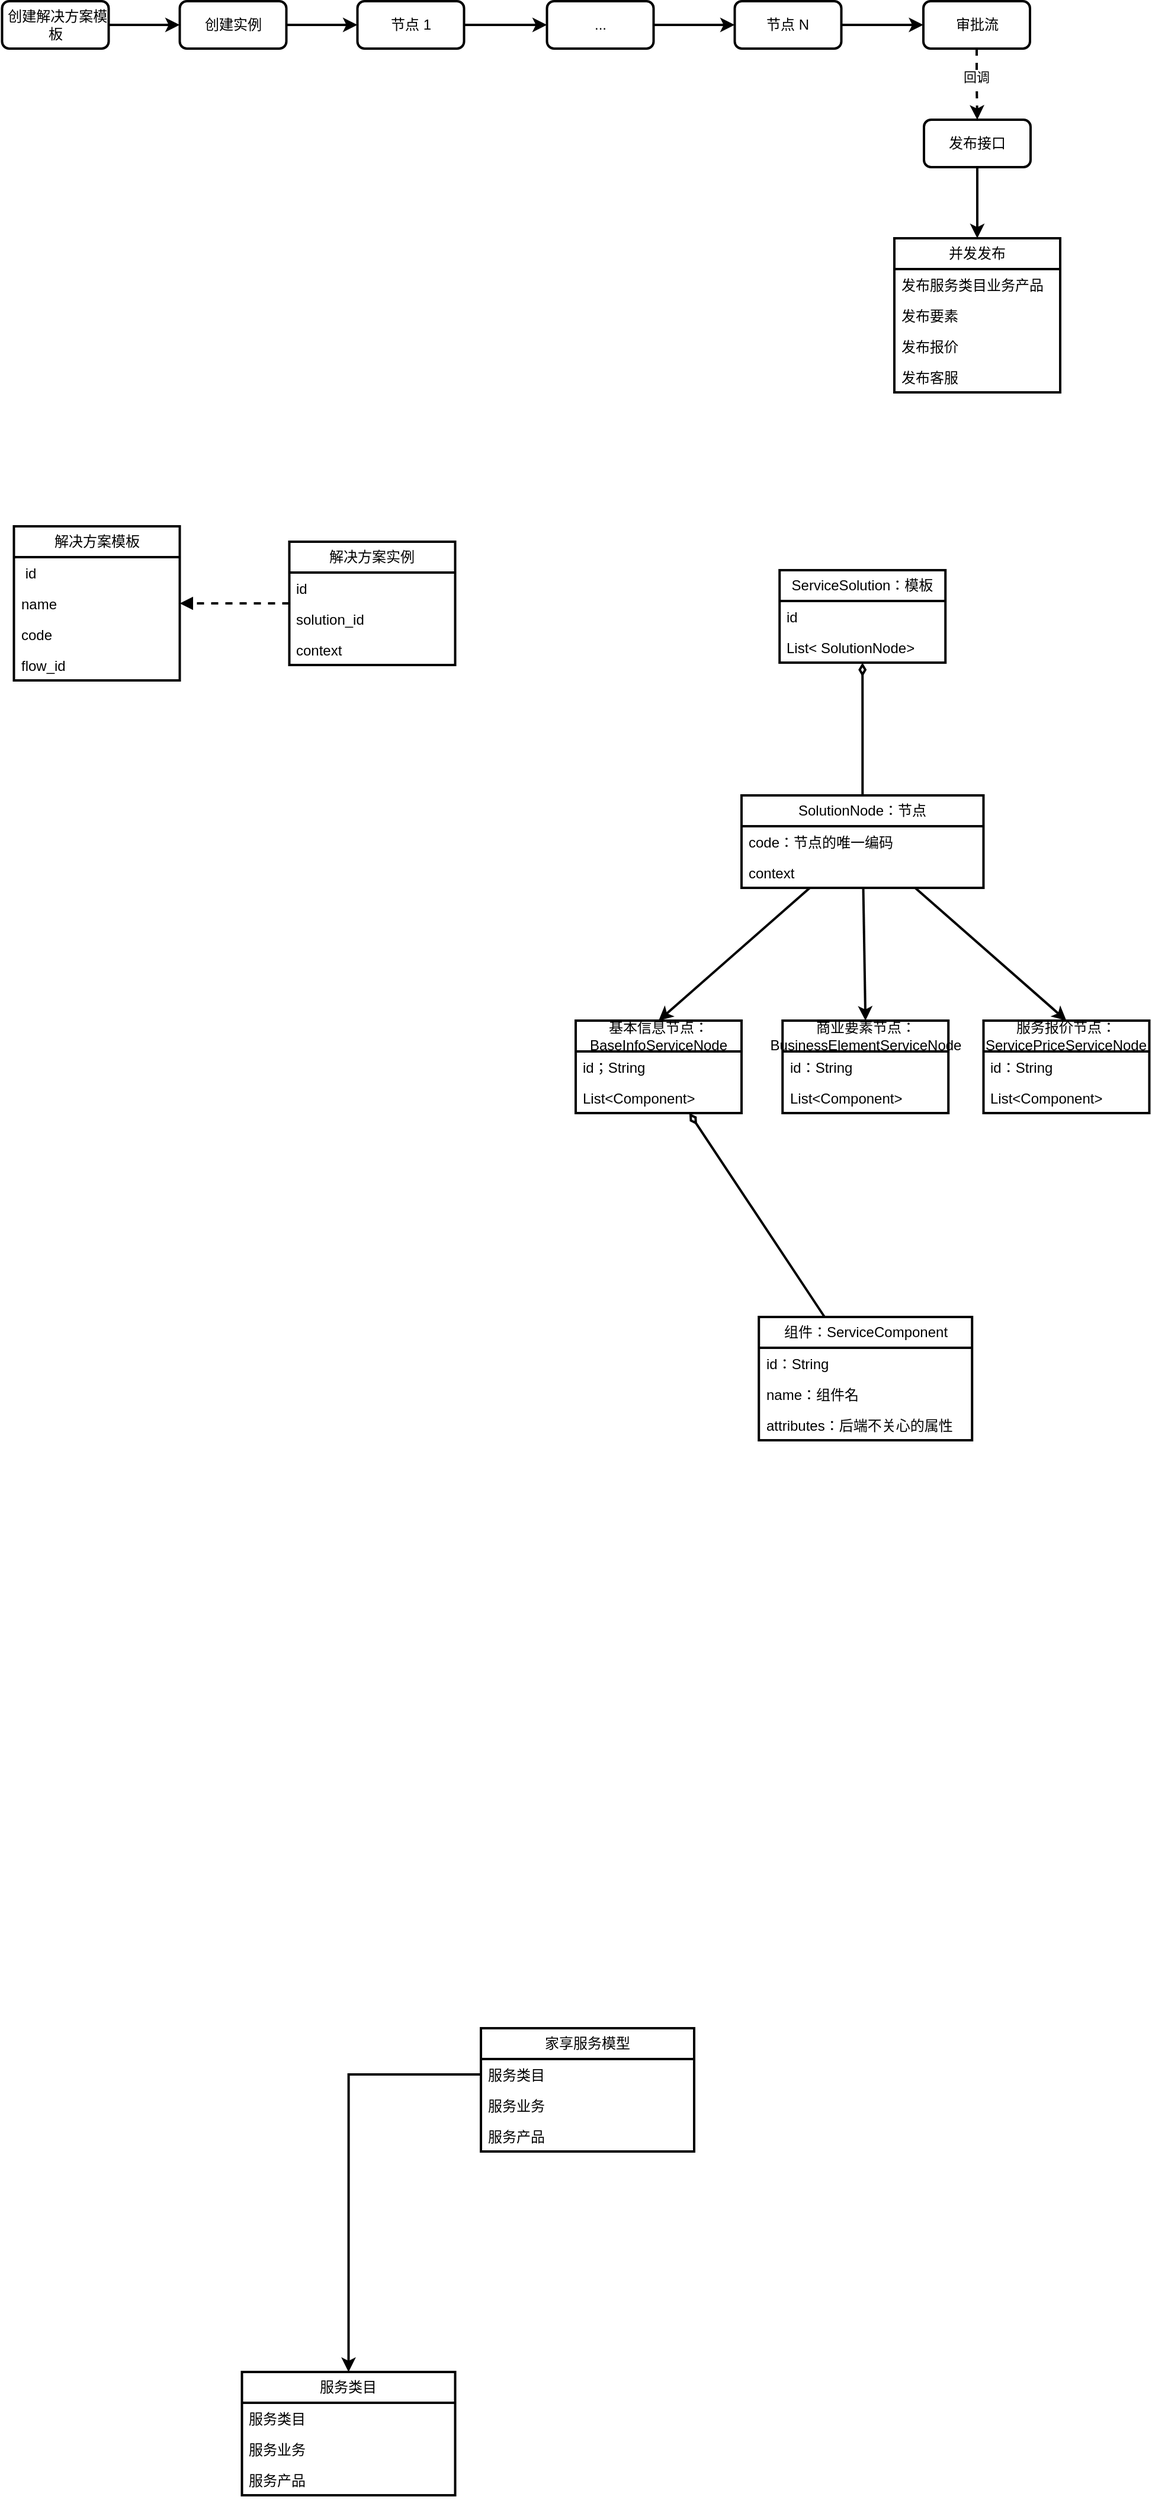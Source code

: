 <mxfile version="25.0.2">
  <diagram name="第 1 页" id="bvginfi5BVR5djSJ_r6o">
    <mxGraphModel dx="2074" dy="1214" grid="1" gridSize="10" guides="1" tooltips="1" connect="1" arrows="1" fold="1" page="1" pageScale="1" pageWidth="1827" pageHeight="11169" math="0" shadow="0">
      <root>
        <mxCell id="0" />
        <mxCell id="1" parent="0" />
        <mxCell id="EpF0f7SaWerc0WdtffxN-4" style="edgeStyle=orthogonalEdgeStyle;rounded=0;orthogonalLoop=1;jettySize=auto;html=1;entryX=0;entryY=0.5;entryDx=0;entryDy=0;strokeWidth=2;" parent="1" source="EpF0f7SaWerc0WdtffxN-1" target="EpF0f7SaWerc0WdtffxN-3" edge="1">
          <mxGeometry relative="1" as="geometry" />
        </mxCell>
        <mxCell id="EpF0f7SaWerc0WdtffxN-1" value="&amp;nbsp;创建解决方案模板" style="rounded=1;whiteSpace=wrap;html=1;strokeWidth=2;" parent="1" vertex="1">
          <mxGeometry x="135.75" y="130" width="90" height="40" as="geometry" />
        </mxCell>
        <mxCell id="EpF0f7SaWerc0WdtffxN-19" style="edgeStyle=orthogonalEdgeStyle;rounded=0;orthogonalLoop=1;jettySize=auto;html=1;entryX=0;entryY=0.5;entryDx=0;entryDy=0;strokeWidth=2;" parent="1" source="EpF0f7SaWerc0WdtffxN-3" target="EpF0f7SaWerc0WdtffxN-15" edge="1">
          <mxGeometry relative="1" as="geometry" />
        </mxCell>
        <mxCell id="EpF0f7SaWerc0WdtffxN-3" value="创建实例" style="rounded=1;whiteSpace=wrap;html=1;strokeWidth=2;" parent="1" vertex="1">
          <mxGeometry x="285.75" y="130" width="90" height="40" as="geometry" />
        </mxCell>
        <mxCell id="EpF0f7SaWerc0WdtffxN-5" value="解决方案模板" style="swimlane;fontStyle=0;childLayout=stackLayout;horizontal=1;startSize=26;fillColor=none;horizontalStack=0;resizeParent=1;resizeParentMax=0;resizeLast=0;collapsible=1;marginBottom=0;whiteSpace=wrap;html=1;strokeWidth=2;" parent="1" vertex="1">
          <mxGeometry x="145.75" y="573" width="140" height="130" as="geometry" />
        </mxCell>
        <mxCell id="EpF0f7SaWerc0WdtffxN-6" value="&amp;nbsp;id" style="text;strokeColor=none;fillColor=none;align=left;verticalAlign=top;spacingLeft=4;spacingRight=4;overflow=hidden;rotatable=0;points=[[0,0.5],[1,0.5]];portConstraint=eastwest;whiteSpace=wrap;html=1;" parent="EpF0f7SaWerc0WdtffxN-5" vertex="1">
          <mxGeometry y="26" width="140" height="26" as="geometry" />
        </mxCell>
        <mxCell id="EpF0f7SaWerc0WdtffxN-7" value="name" style="text;strokeColor=none;fillColor=none;align=left;verticalAlign=top;spacingLeft=4;spacingRight=4;overflow=hidden;rotatable=0;points=[[0,0.5],[1,0.5]];portConstraint=eastwest;whiteSpace=wrap;html=1;" parent="EpF0f7SaWerc0WdtffxN-5" vertex="1">
          <mxGeometry y="52" width="140" height="26" as="geometry" />
        </mxCell>
        <mxCell id="EpF0f7SaWerc0WdtffxN-40" value="code" style="text;strokeColor=none;fillColor=none;align=left;verticalAlign=top;spacingLeft=4;spacingRight=4;overflow=hidden;rotatable=0;points=[[0,0.5],[1,0.5]];portConstraint=eastwest;whiteSpace=wrap;html=1;" parent="EpF0f7SaWerc0WdtffxN-5" vertex="1">
          <mxGeometry y="78" width="140" height="26" as="geometry" />
        </mxCell>
        <mxCell id="EpF0f7SaWerc0WdtffxN-8" value="flow_id" style="text;strokeColor=none;fillColor=none;align=left;verticalAlign=top;spacingLeft=4;spacingRight=4;overflow=hidden;rotatable=0;points=[[0,0.5],[1,0.5]];portConstraint=eastwest;whiteSpace=wrap;html=1;" parent="EpF0f7SaWerc0WdtffxN-5" vertex="1">
          <mxGeometry y="104" width="140" height="26" as="geometry" />
        </mxCell>
        <mxCell id="EpF0f7SaWerc0WdtffxN-13" style="edgeStyle=orthogonalEdgeStyle;rounded=0;orthogonalLoop=1;jettySize=auto;html=1;strokeWidth=2;dashed=1;endArrow=block;endFill=1;" parent="1" source="EpF0f7SaWerc0WdtffxN-9" target="EpF0f7SaWerc0WdtffxN-5" edge="1">
          <mxGeometry relative="1" as="geometry" />
        </mxCell>
        <mxCell id="EpF0f7SaWerc0WdtffxN-9" value="解决方案实例" style="swimlane;fontStyle=0;childLayout=stackLayout;horizontal=1;startSize=26;fillColor=none;horizontalStack=0;resizeParent=1;resizeParentMax=0;resizeLast=0;collapsible=1;marginBottom=0;whiteSpace=wrap;html=1;strokeWidth=2;" parent="1" vertex="1">
          <mxGeometry x="378.25" y="586" width="140" height="104" as="geometry" />
        </mxCell>
        <mxCell id="EpF0f7SaWerc0WdtffxN-10" value="id" style="text;strokeColor=none;fillColor=none;align=left;verticalAlign=top;spacingLeft=4;spacingRight=4;overflow=hidden;rotatable=0;points=[[0,0.5],[1,0.5]];portConstraint=eastwest;whiteSpace=wrap;html=1;" parent="EpF0f7SaWerc0WdtffxN-9" vertex="1">
          <mxGeometry y="26" width="140" height="26" as="geometry" />
        </mxCell>
        <mxCell id="EpF0f7SaWerc0WdtffxN-11" value="solution_id" style="text;strokeColor=none;fillColor=none;align=left;verticalAlign=top;spacingLeft=4;spacingRight=4;overflow=hidden;rotatable=0;points=[[0,0.5],[1,0.5]];portConstraint=eastwest;whiteSpace=wrap;html=1;" parent="EpF0f7SaWerc0WdtffxN-9" vertex="1">
          <mxGeometry y="52" width="140" height="26" as="geometry" />
        </mxCell>
        <mxCell id="EpF0f7SaWerc0WdtffxN-12" value="context" style="text;strokeColor=none;fillColor=none;align=left;verticalAlign=top;spacingLeft=4;spacingRight=4;overflow=hidden;rotatable=0;points=[[0,0.5],[1,0.5]];portConstraint=eastwest;whiteSpace=wrap;html=1;" parent="EpF0f7SaWerc0WdtffxN-9" vertex="1">
          <mxGeometry y="78" width="140" height="26" as="geometry" />
        </mxCell>
        <mxCell id="EpF0f7SaWerc0WdtffxN-20" style="edgeStyle=orthogonalEdgeStyle;rounded=0;orthogonalLoop=1;jettySize=auto;html=1;entryX=0;entryY=0.5;entryDx=0;entryDy=0;strokeWidth=2;" parent="1" source="EpF0f7SaWerc0WdtffxN-15" target="EpF0f7SaWerc0WdtffxN-16" edge="1">
          <mxGeometry relative="1" as="geometry" />
        </mxCell>
        <mxCell id="EpF0f7SaWerc0WdtffxN-15" value="节点 1" style="rounded=1;whiteSpace=wrap;html=1;strokeWidth=2;" parent="1" vertex="1">
          <mxGeometry x="435.75" y="130" width="90" height="40" as="geometry" />
        </mxCell>
        <mxCell id="EpF0f7SaWerc0WdtffxN-21" style="edgeStyle=orthogonalEdgeStyle;rounded=0;orthogonalLoop=1;jettySize=auto;html=1;entryX=0;entryY=0.5;entryDx=0;entryDy=0;strokeWidth=2;" parent="1" source="EpF0f7SaWerc0WdtffxN-16" target="EpF0f7SaWerc0WdtffxN-17" edge="1">
          <mxGeometry relative="1" as="geometry" />
        </mxCell>
        <mxCell id="EpF0f7SaWerc0WdtffxN-16" value="..." style="rounded=1;whiteSpace=wrap;html=1;strokeWidth=2;" parent="1" vertex="1">
          <mxGeometry x="595.75" y="130" width="90" height="40" as="geometry" />
        </mxCell>
        <mxCell id="EpF0f7SaWerc0WdtffxN-22" style="edgeStyle=orthogonalEdgeStyle;rounded=0;orthogonalLoop=1;jettySize=auto;html=1;entryX=0;entryY=0.5;entryDx=0;entryDy=0;strokeWidth=2;" parent="1" source="EpF0f7SaWerc0WdtffxN-17" target="EpF0f7SaWerc0WdtffxN-18" edge="1">
          <mxGeometry relative="1" as="geometry" />
        </mxCell>
        <mxCell id="EpF0f7SaWerc0WdtffxN-17" value="节点 N" style="rounded=1;whiteSpace=wrap;html=1;strokeWidth=2;" parent="1" vertex="1">
          <mxGeometry x="754.25" y="130" width="90" height="40" as="geometry" />
        </mxCell>
        <mxCell id="EpF0f7SaWerc0WdtffxN-24" style="edgeStyle=orthogonalEdgeStyle;rounded=0;orthogonalLoop=1;jettySize=auto;html=1;entryX=0.5;entryY=0;entryDx=0;entryDy=0;strokeWidth=2;dashed=1;" parent="1" source="EpF0f7SaWerc0WdtffxN-18" target="EpF0f7SaWerc0WdtffxN-23" edge="1">
          <mxGeometry relative="1" as="geometry" />
        </mxCell>
        <mxCell id="EpF0f7SaWerc0WdtffxN-25" value="回调" style="edgeLabel;html=1;align=center;verticalAlign=middle;resizable=0;points=[];" parent="EpF0f7SaWerc0WdtffxN-24" vertex="1" connectable="0">
          <mxGeometry x="-0.207" y="-1" relative="1" as="geometry">
            <mxPoint as="offset" />
          </mxGeometry>
        </mxCell>
        <mxCell id="EpF0f7SaWerc0WdtffxN-18" value="审批流" style="rounded=1;whiteSpace=wrap;html=1;strokeWidth=2;" parent="1" vertex="1">
          <mxGeometry x="913.5" y="130" width="90" height="40" as="geometry" />
        </mxCell>
        <mxCell id="EpF0f7SaWerc0WdtffxN-38" style="edgeStyle=orthogonalEdgeStyle;rounded=0;orthogonalLoop=1;jettySize=auto;html=1;entryX=0.5;entryY=0;entryDx=0;entryDy=0;strokeWidth=2;" parent="1" source="EpF0f7SaWerc0WdtffxN-23" target="EpF0f7SaWerc0WdtffxN-30" edge="1">
          <mxGeometry relative="1" as="geometry" />
        </mxCell>
        <mxCell id="EpF0f7SaWerc0WdtffxN-23" value="发布接口" style="rounded=1;whiteSpace=wrap;html=1;strokeWidth=2;" parent="1" vertex="1">
          <mxGeometry x="914" y="230" width="90" height="40" as="geometry" />
        </mxCell>
        <mxCell id="EpF0f7SaWerc0WdtffxN-30" value="并发发布" style="swimlane;fontStyle=0;childLayout=stackLayout;horizontal=1;startSize=26;fillColor=none;horizontalStack=0;resizeParent=1;resizeParentMax=0;resizeLast=0;collapsible=1;marginBottom=0;whiteSpace=wrap;html=1;strokeWidth=2;" parent="1" vertex="1">
          <mxGeometry x="889" y="330" width="140" height="130" as="geometry" />
        </mxCell>
        <mxCell id="EpF0f7SaWerc0WdtffxN-31" value="发布服务类目业务产品" style="text;strokeColor=none;fillColor=none;align=left;verticalAlign=top;spacingLeft=4;spacingRight=4;overflow=hidden;rotatable=0;points=[[0,0.5],[1,0.5]];portConstraint=eastwest;whiteSpace=wrap;html=1;" parent="EpF0f7SaWerc0WdtffxN-30" vertex="1">
          <mxGeometry y="26" width="140" height="26" as="geometry" />
        </mxCell>
        <mxCell id="EpF0f7SaWerc0WdtffxN-34" value="发布要素" style="text;strokeColor=none;fillColor=none;align=left;verticalAlign=top;spacingLeft=4;spacingRight=4;overflow=hidden;rotatable=0;points=[[0,0.5],[1,0.5]];portConstraint=eastwest;whiteSpace=wrap;html=1;" parent="EpF0f7SaWerc0WdtffxN-30" vertex="1">
          <mxGeometry y="52" width="140" height="26" as="geometry" />
        </mxCell>
        <mxCell id="EpF0f7SaWerc0WdtffxN-35" value="发布报价" style="text;strokeColor=none;fillColor=none;align=left;verticalAlign=top;spacingLeft=4;spacingRight=4;overflow=hidden;rotatable=0;points=[[0,0.5],[1,0.5]];portConstraint=eastwest;whiteSpace=wrap;html=1;" parent="EpF0f7SaWerc0WdtffxN-30" vertex="1">
          <mxGeometry y="78" width="140" height="26" as="geometry" />
        </mxCell>
        <mxCell id="EpF0f7SaWerc0WdtffxN-36" value="发布客服" style="text;strokeColor=none;fillColor=none;align=left;verticalAlign=top;spacingLeft=4;spacingRight=4;overflow=hidden;rotatable=0;points=[[0,0.5],[1,0.5]];portConstraint=eastwest;whiteSpace=wrap;html=1;" parent="EpF0f7SaWerc0WdtffxN-30" vertex="1">
          <mxGeometry y="104" width="140" height="26" as="geometry" />
        </mxCell>
        <mxCell id="EpF0f7SaWerc0WdtffxN-48" style="edgeStyle=orthogonalEdgeStyle;rounded=0;orthogonalLoop=1;jettySize=auto;html=1;strokeWidth=2;endArrow=diamondThin;endFill=0;" parent="1" source="EpF0f7SaWerc0WdtffxN-41" target="EpF0f7SaWerc0WdtffxN-45" edge="1">
          <mxGeometry relative="1" as="geometry" />
        </mxCell>
        <mxCell id="EpF0f7SaWerc0WdtffxN-52" style="rounded=0;orthogonalLoop=1;jettySize=auto;html=1;entryX=0.5;entryY=0;entryDx=0;entryDy=0;strokeWidth=2;" parent="1" source="EpF0f7SaWerc0WdtffxN-41" target="EpF0f7SaWerc0WdtffxN-49" edge="1">
          <mxGeometry relative="1" as="geometry" />
        </mxCell>
        <mxCell id="EpF0f7SaWerc0WdtffxN-59" style="rounded=0;orthogonalLoop=1;jettySize=auto;html=1;entryX=0.5;entryY=0;entryDx=0;entryDy=0;strokeWidth=2;" parent="1" source="EpF0f7SaWerc0WdtffxN-41" target="EpF0f7SaWerc0WdtffxN-53" edge="1">
          <mxGeometry relative="1" as="geometry" />
        </mxCell>
        <mxCell id="EpF0f7SaWerc0WdtffxN-60" style="rounded=0;orthogonalLoop=1;jettySize=auto;html=1;entryX=0.5;entryY=0;entryDx=0;entryDy=0;strokeWidth=2;" parent="1" source="EpF0f7SaWerc0WdtffxN-41" target="EpF0f7SaWerc0WdtffxN-56" edge="1">
          <mxGeometry relative="1" as="geometry" />
        </mxCell>
        <mxCell id="EpF0f7SaWerc0WdtffxN-41" value="SolutionNode：节点" style="swimlane;fontStyle=0;childLayout=stackLayout;horizontal=1;startSize=26;fillColor=none;horizontalStack=0;resizeParent=1;resizeParentMax=0;resizeLast=0;collapsible=1;marginBottom=0;whiteSpace=wrap;html=1;strokeWidth=2;" parent="1" vertex="1">
          <mxGeometry x="759.99" y="800" width="204.25" height="78" as="geometry" />
        </mxCell>
        <mxCell id="EpF0f7SaWerc0WdtffxN-42" value="code：节点的唯一编码" style="text;strokeColor=none;fillColor=none;align=left;verticalAlign=top;spacingLeft=4;spacingRight=4;overflow=hidden;rotatable=0;points=[[0,0.5],[1,0.5]];portConstraint=eastwest;whiteSpace=wrap;html=1;" parent="EpF0f7SaWerc0WdtffxN-41" vertex="1">
          <mxGeometry y="26" width="204.25" height="26" as="geometry" />
        </mxCell>
        <mxCell id="EpF0f7SaWerc0WdtffxN-44" value="context" style="text;strokeColor=none;fillColor=none;align=left;verticalAlign=top;spacingLeft=4;spacingRight=4;overflow=hidden;rotatable=0;points=[[0,0.5],[1,0.5]];portConstraint=eastwest;whiteSpace=wrap;html=1;" parent="EpF0f7SaWerc0WdtffxN-41" vertex="1">
          <mxGeometry y="52" width="204.25" height="26" as="geometry" />
        </mxCell>
        <mxCell id="EpF0f7SaWerc0WdtffxN-45" value="ServiceSolution：模板" style="swimlane;fontStyle=0;childLayout=stackLayout;horizontal=1;startSize=26;fillColor=none;horizontalStack=0;resizeParent=1;resizeParentMax=0;resizeLast=0;collapsible=1;marginBottom=0;whiteSpace=wrap;html=1;strokeWidth=2;" parent="1" vertex="1">
          <mxGeometry x="792.12" y="610" width="140" height="78" as="geometry" />
        </mxCell>
        <mxCell id="EpF0f7SaWerc0WdtffxN-46" value="id" style="text;strokeColor=none;fillColor=none;align=left;verticalAlign=top;spacingLeft=4;spacingRight=4;overflow=hidden;rotatable=0;points=[[0,0.5],[1,0.5]];portConstraint=eastwest;whiteSpace=wrap;html=1;" parent="EpF0f7SaWerc0WdtffxN-45" vertex="1">
          <mxGeometry y="26" width="140" height="26" as="geometry" />
        </mxCell>
        <mxCell id="EpF0f7SaWerc0WdtffxN-47" value="List&amp;lt;&lt;span style=&quot;text-align: center;&quot;&gt;&amp;nbsp;SolutionNode&lt;/span&gt;&amp;gt;" style="text;strokeColor=none;fillColor=none;align=left;verticalAlign=top;spacingLeft=4;spacingRight=4;overflow=hidden;rotatable=0;points=[[0,0.5],[1,0.5]];portConstraint=eastwest;whiteSpace=wrap;html=1;" parent="EpF0f7SaWerc0WdtffxN-45" vertex="1">
          <mxGeometry y="52" width="140" height="26" as="geometry" />
        </mxCell>
        <mxCell id="EpF0f7SaWerc0WdtffxN-49" value="基本信息节点：BaseInfoServiceNode" style="swimlane;fontStyle=0;childLayout=stackLayout;horizontal=1;startSize=26;fillColor=none;horizontalStack=0;resizeParent=1;resizeParentMax=0;resizeLast=0;collapsible=1;marginBottom=0;whiteSpace=wrap;html=1;strokeWidth=2;" parent="1" vertex="1">
          <mxGeometry x="620" y="990" width="140" height="78" as="geometry" />
        </mxCell>
        <mxCell id="EpF0f7SaWerc0WdtffxN-50" value="id；String" style="text;strokeColor=none;fillColor=none;align=left;verticalAlign=top;spacingLeft=4;spacingRight=4;overflow=hidden;rotatable=0;points=[[0,0.5],[1,0.5]];portConstraint=eastwest;whiteSpace=wrap;html=1;" parent="EpF0f7SaWerc0WdtffxN-49" vertex="1">
          <mxGeometry y="26" width="140" height="26" as="geometry" />
        </mxCell>
        <mxCell id="EpF0f7SaWerc0WdtffxN-51" value="List&amp;lt;Component&amp;gt;" style="text;strokeColor=none;fillColor=none;align=left;verticalAlign=top;spacingLeft=4;spacingRight=4;overflow=hidden;rotatable=0;points=[[0,0.5],[1,0.5]];portConstraint=eastwest;whiteSpace=wrap;html=1;" parent="EpF0f7SaWerc0WdtffxN-49" vertex="1">
          <mxGeometry y="52" width="140" height="26" as="geometry" />
        </mxCell>
        <mxCell id="EpF0f7SaWerc0WdtffxN-53" value="商业要素节点：&lt;div&gt;BusinessElementServiceNode&lt;/div&gt;" style="swimlane;fontStyle=0;childLayout=stackLayout;horizontal=1;startSize=26;fillColor=none;horizontalStack=0;resizeParent=1;resizeParentMax=0;resizeLast=0;collapsible=1;marginBottom=0;whiteSpace=wrap;html=1;strokeWidth=2;" parent="1" vertex="1">
          <mxGeometry x="794.62" y="990" width="140" height="78" as="geometry" />
        </mxCell>
        <mxCell id="EpF0f7SaWerc0WdtffxN-54" value="id：String" style="text;strokeColor=none;fillColor=none;align=left;verticalAlign=top;spacingLeft=4;spacingRight=4;overflow=hidden;rotatable=0;points=[[0,0.5],[1,0.5]];portConstraint=eastwest;whiteSpace=wrap;html=1;" parent="EpF0f7SaWerc0WdtffxN-53" vertex="1">
          <mxGeometry y="26" width="140" height="26" as="geometry" />
        </mxCell>
        <mxCell id="EpF0f7SaWerc0WdtffxN-55" value="List&amp;lt;Component&amp;gt;" style="text;strokeColor=none;fillColor=none;align=left;verticalAlign=top;spacingLeft=4;spacingRight=4;overflow=hidden;rotatable=0;points=[[0,0.5],[1,0.5]];portConstraint=eastwest;whiteSpace=wrap;html=1;" parent="EpF0f7SaWerc0WdtffxN-53" vertex="1">
          <mxGeometry y="52" width="140" height="26" as="geometry" />
        </mxCell>
        <mxCell id="EpF0f7SaWerc0WdtffxN-56" value="服务报价节点：&lt;div&gt;ServicePriceServiceNode&lt;/div&gt;" style="swimlane;fontStyle=0;childLayout=stackLayout;horizontal=1;startSize=26;fillColor=none;horizontalStack=0;resizeParent=1;resizeParentMax=0;resizeLast=0;collapsible=1;marginBottom=0;whiteSpace=wrap;html=1;strokeWidth=2;" parent="1" vertex="1">
          <mxGeometry x="964.25" y="990" width="140" height="78" as="geometry" />
        </mxCell>
        <mxCell id="EpF0f7SaWerc0WdtffxN-57" value="id：String" style="text;strokeColor=none;fillColor=none;align=left;verticalAlign=top;spacingLeft=4;spacingRight=4;overflow=hidden;rotatable=0;points=[[0,0.5],[1,0.5]];portConstraint=eastwest;whiteSpace=wrap;html=1;" parent="EpF0f7SaWerc0WdtffxN-56" vertex="1">
          <mxGeometry y="26" width="140" height="26" as="geometry" />
        </mxCell>
        <mxCell id="EpF0f7SaWerc0WdtffxN-58" value="List&amp;lt;Component&amp;gt;" style="text;strokeColor=none;fillColor=none;align=left;verticalAlign=top;spacingLeft=4;spacingRight=4;overflow=hidden;rotatable=0;points=[[0,0.5],[1,0.5]];portConstraint=eastwest;whiteSpace=wrap;html=1;" parent="EpF0f7SaWerc0WdtffxN-56" vertex="1">
          <mxGeometry y="52" width="140" height="26" as="geometry" />
        </mxCell>
        <mxCell id="EpF0f7SaWerc0WdtffxN-68" style="rounded=0;orthogonalLoop=1;jettySize=auto;html=1;strokeWidth=2;endArrow=diamondThin;endFill=0;" parent="1" source="EpF0f7SaWerc0WdtffxN-62" target="EpF0f7SaWerc0WdtffxN-49" edge="1">
          <mxGeometry relative="1" as="geometry" />
        </mxCell>
        <mxCell id="EpF0f7SaWerc0WdtffxN-62" value="组件：ServiceComponent" style="swimlane;fontStyle=0;childLayout=stackLayout;horizontal=1;startSize=26;fillColor=none;horizontalStack=0;resizeParent=1;resizeParentMax=0;resizeLast=0;collapsible=1;marginBottom=0;whiteSpace=wrap;html=1;strokeWidth=2;" parent="1" vertex="1">
          <mxGeometry x="774.62" y="1240" width="180" height="104" as="geometry" />
        </mxCell>
        <mxCell id="EpF0f7SaWerc0WdtffxN-63" value="id：String" style="text;strokeColor=none;fillColor=none;align=left;verticalAlign=top;spacingLeft=4;spacingRight=4;overflow=hidden;rotatable=0;points=[[0,0.5],[1,0.5]];portConstraint=eastwest;whiteSpace=wrap;html=1;" parent="EpF0f7SaWerc0WdtffxN-62" vertex="1">
          <mxGeometry y="26" width="180" height="26" as="geometry" />
        </mxCell>
        <mxCell id="EpF0f7SaWerc0WdtffxN-67" value="name：组件名" style="text;strokeColor=none;fillColor=none;align=left;verticalAlign=top;spacingLeft=4;spacingRight=4;overflow=hidden;rotatable=0;points=[[0,0.5],[1,0.5]];portConstraint=eastwest;whiteSpace=wrap;html=1;" parent="EpF0f7SaWerc0WdtffxN-62" vertex="1">
          <mxGeometry y="52" width="180" height="26" as="geometry" />
        </mxCell>
        <mxCell id="EpF0f7SaWerc0WdtffxN-65" value="attributes：后端不关心的属性" style="text;strokeColor=none;fillColor=none;align=left;verticalAlign=top;spacingLeft=4;spacingRight=4;overflow=hidden;rotatable=0;points=[[0,0.5],[1,0.5]];portConstraint=eastwest;whiteSpace=wrap;html=1;" parent="EpF0f7SaWerc0WdtffxN-62" vertex="1">
          <mxGeometry y="78" width="180" height="26" as="geometry" />
        </mxCell>
        <mxCell id="EpF0f7SaWerc0WdtffxN-69" value="家享服务模型" style="swimlane;fontStyle=0;childLayout=stackLayout;horizontal=1;startSize=26;fillColor=none;horizontalStack=0;resizeParent=1;resizeParentMax=0;resizeLast=0;collapsible=1;marginBottom=0;whiteSpace=wrap;html=1;strokeWidth=2;" parent="1" vertex="1">
          <mxGeometry x="540" y="1840" width="180" height="104" as="geometry" />
        </mxCell>
        <mxCell id="EpF0f7SaWerc0WdtffxN-70" value="服务类目" style="text;strokeColor=none;fillColor=none;align=left;verticalAlign=top;spacingLeft=4;spacingRight=4;overflow=hidden;rotatable=0;points=[[0,0.5],[1,0.5]];portConstraint=eastwest;whiteSpace=wrap;html=1;" parent="EpF0f7SaWerc0WdtffxN-69" vertex="1">
          <mxGeometry y="26" width="180" height="26" as="geometry" />
        </mxCell>
        <mxCell id="EpF0f7SaWerc0WdtffxN-71" value="服务业务" style="text;strokeColor=none;fillColor=none;align=left;verticalAlign=top;spacingLeft=4;spacingRight=4;overflow=hidden;rotatable=0;points=[[0,0.5],[1,0.5]];portConstraint=eastwest;whiteSpace=wrap;html=1;" parent="EpF0f7SaWerc0WdtffxN-69" vertex="1">
          <mxGeometry y="52" width="180" height="26" as="geometry" />
        </mxCell>
        <mxCell id="EpF0f7SaWerc0WdtffxN-72" value="服务产品" style="text;strokeColor=none;fillColor=none;align=left;verticalAlign=top;spacingLeft=4;spacingRight=4;overflow=hidden;rotatable=0;points=[[0,0.5],[1,0.5]];portConstraint=eastwest;whiteSpace=wrap;html=1;" parent="EpF0f7SaWerc0WdtffxN-69" vertex="1">
          <mxGeometry y="78" width="180" height="26" as="geometry" />
        </mxCell>
        <mxCell id="EpF0f7SaWerc0WdtffxN-73" value="服务类目" style="swimlane;fontStyle=0;childLayout=stackLayout;horizontal=1;startSize=26;fillColor=none;horizontalStack=0;resizeParent=1;resizeParentMax=0;resizeLast=0;collapsible=1;marginBottom=0;whiteSpace=wrap;html=1;strokeWidth=2;" parent="1" vertex="1">
          <mxGeometry x="338.25" y="2130" width="180" height="104" as="geometry" />
        </mxCell>
        <mxCell id="EpF0f7SaWerc0WdtffxN-74" value="服务类目" style="text;strokeColor=none;fillColor=none;align=left;verticalAlign=top;spacingLeft=4;spacingRight=4;overflow=hidden;rotatable=0;points=[[0,0.5],[1,0.5]];portConstraint=eastwest;whiteSpace=wrap;html=1;" parent="EpF0f7SaWerc0WdtffxN-73" vertex="1">
          <mxGeometry y="26" width="180" height="26" as="geometry" />
        </mxCell>
        <mxCell id="EpF0f7SaWerc0WdtffxN-75" value="服务业务" style="text;strokeColor=none;fillColor=none;align=left;verticalAlign=top;spacingLeft=4;spacingRight=4;overflow=hidden;rotatable=0;points=[[0,0.5],[1,0.5]];portConstraint=eastwest;whiteSpace=wrap;html=1;" parent="EpF0f7SaWerc0WdtffxN-73" vertex="1">
          <mxGeometry y="52" width="180" height="26" as="geometry" />
        </mxCell>
        <mxCell id="EpF0f7SaWerc0WdtffxN-76" value="服务产品" style="text;strokeColor=none;fillColor=none;align=left;verticalAlign=top;spacingLeft=4;spacingRight=4;overflow=hidden;rotatable=0;points=[[0,0.5],[1,0.5]];portConstraint=eastwest;whiteSpace=wrap;html=1;" parent="EpF0f7SaWerc0WdtffxN-73" vertex="1">
          <mxGeometry y="78" width="180" height="26" as="geometry" />
        </mxCell>
        <mxCell id="EpF0f7SaWerc0WdtffxN-77" style="edgeStyle=orthogonalEdgeStyle;rounded=0;orthogonalLoop=1;jettySize=auto;html=1;entryX=0.5;entryY=0;entryDx=0;entryDy=0;strokeWidth=2;" parent="1" source="EpF0f7SaWerc0WdtffxN-70" target="EpF0f7SaWerc0WdtffxN-73" edge="1">
          <mxGeometry relative="1" as="geometry" />
        </mxCell>
      </root>
    </mxGraphModel>
  </diagram>
</mxfile>
